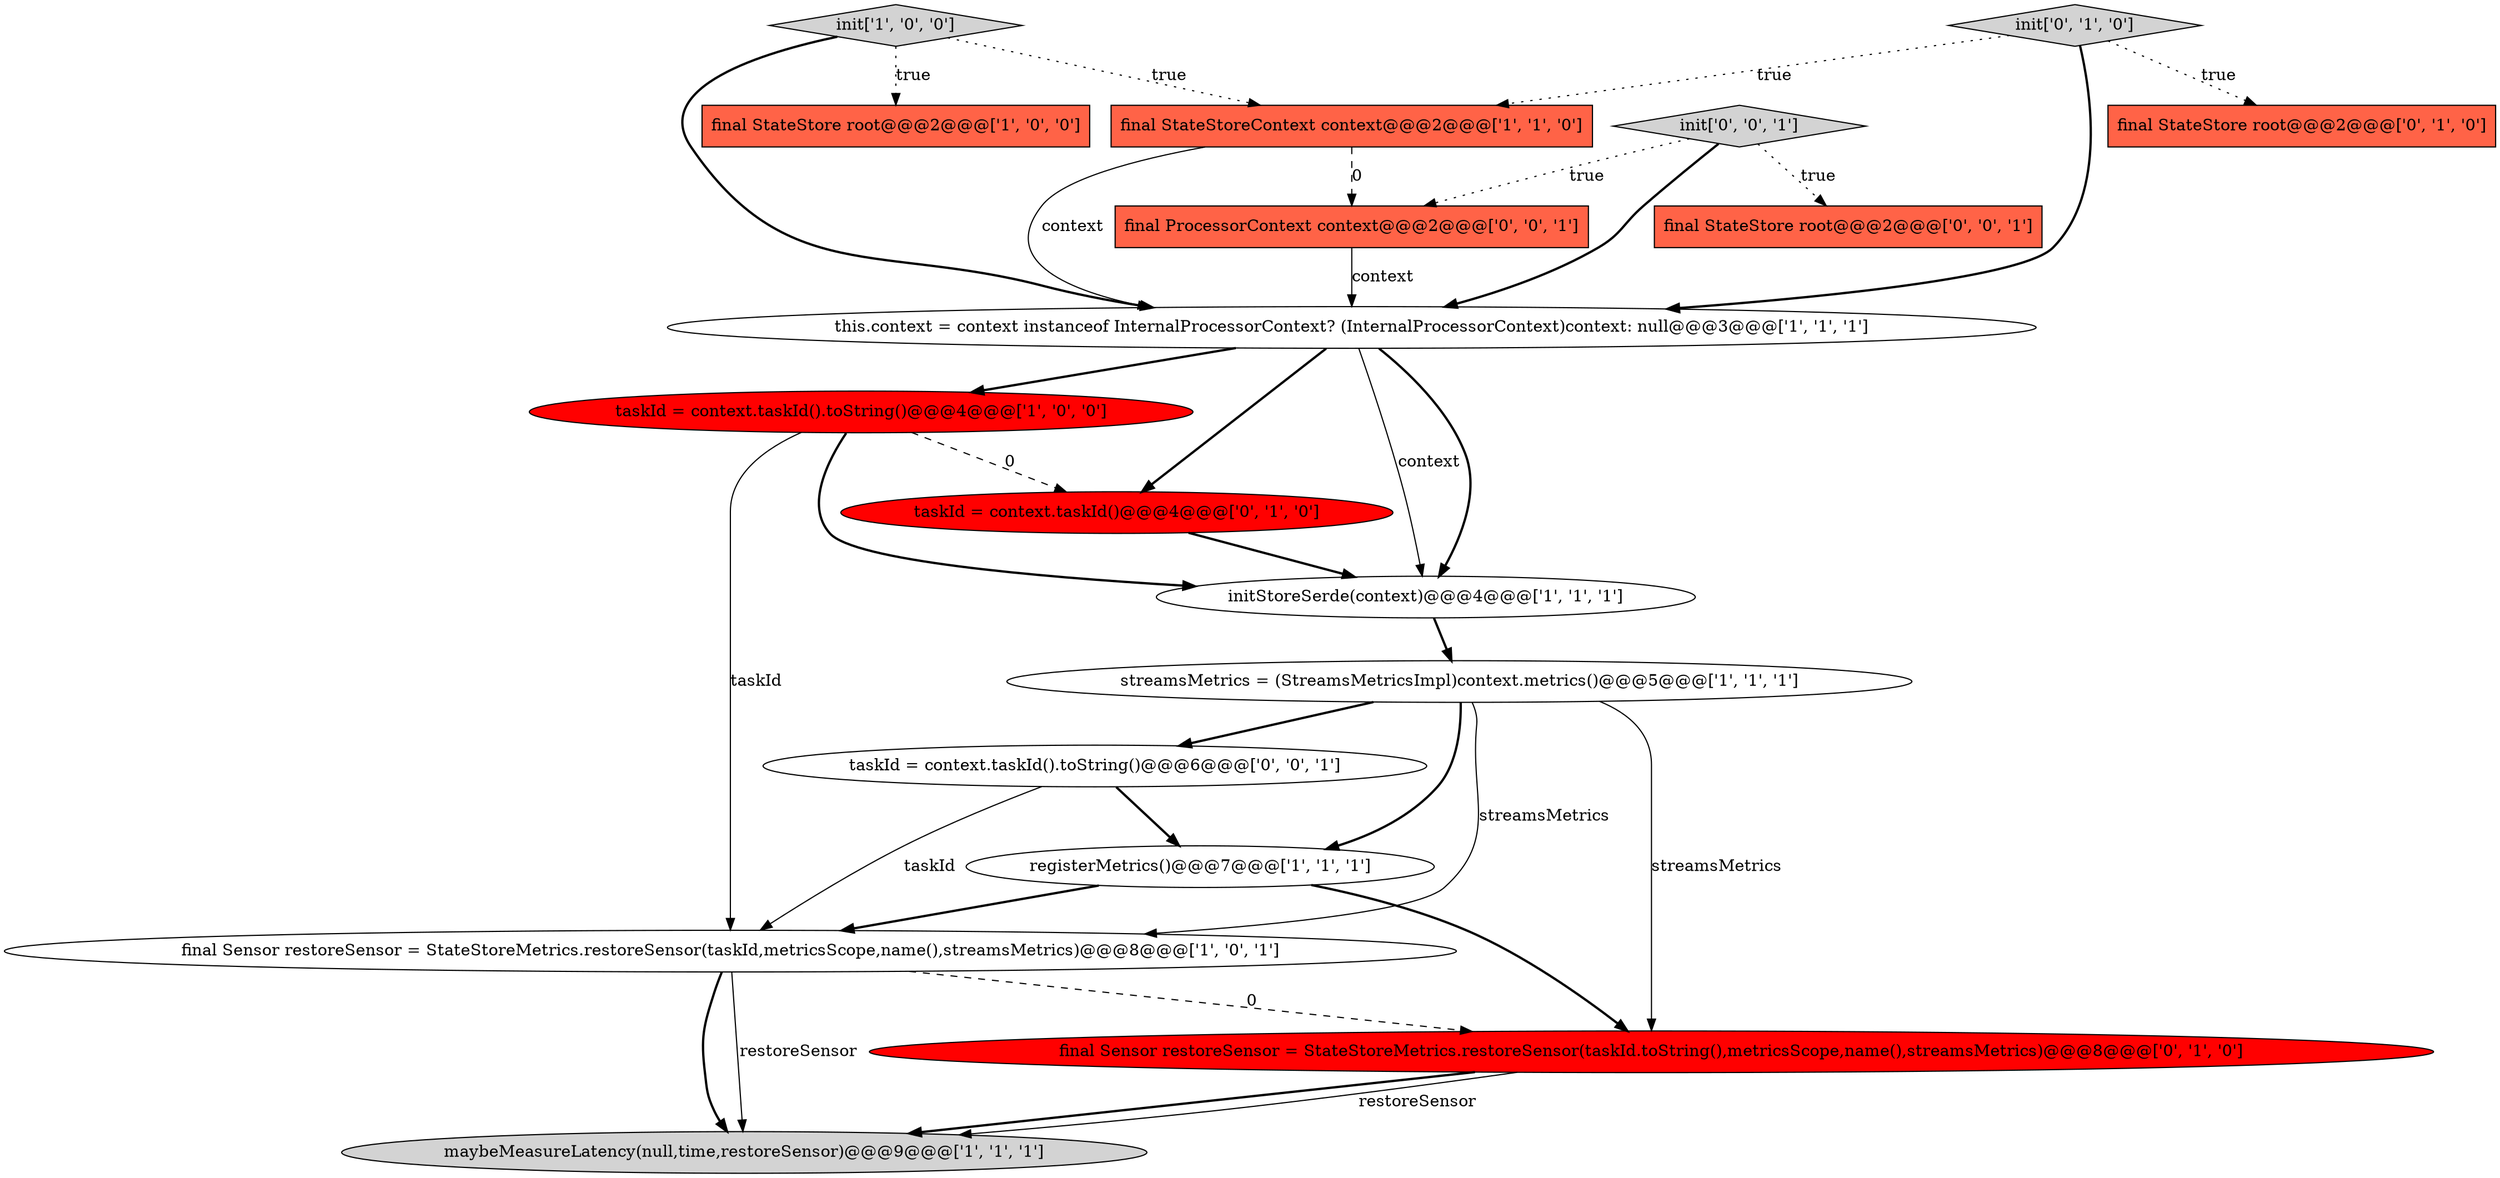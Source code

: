 digraph {
2 [style = filled, label = "this.context = context instanceof InternalProcessorContext? (InternalProcessorContext)context: null@@@3@@@['1', '1', '1']", fillcolor = white, shape = ellipse image = "AAA0AAABBB1BBB"];
13 [style = filled, label = "final Sensor restoreSensor = StateStoreMetrics.restoreSensor(taskId.toString(),metricsScope,name(),streamsMetrics)@@@8@@@['0', '1', '0']", fillcolor = red, shape = ellipse image = "AAA1AAABBB2BBB"];
6 [style = filled, label = "registerMetrics()@@@7@@@['1', '1', '1']", fillcolor = white, shape = ellipse image = "AAA0AAABBB1BBB"];
7 [style = filled, label = "streamsMetrics = (StreamsMetricsImpl)context.metrics()@@@5@@@['1', '1', '1']", fillcolor = white, shape = ellipse image = "AAA0AAABBB1BBB"];
1 [style = filled, label = "final StateStore root@@@2@@@['1', '0', '0']", fillcolor = tomato, shape = box image = "AAA0AAABBB1BBB"];
0 [style = filled, label = "init['1', '0', '0']", fillcolor = lightgray, shape = diamond image = "AAA0AAABBB1BBB"];
10 [style = filled, label = "final StateStore root@@@2@@@['0', '1', '0']", fillcolor = tomato, shape = box image = "AAA0AAABBB2BBB"];
3 [style = filled, label = "maybeMeasureLatency(null,time,restoreSensor)@@@9@@@['1', '1', '1']", fillcolor = lightgray, shape = ellipse image = "AAA0AAABBB1BBB"];
8 [style = filled, label = "final Sensor restoreSensor = StateStoreMetrics.restoreSensor(taskId,metricsScope,name(),streamsMetrics)@@@8@@@['1', '0', '1']", fillcolor = white, shape = ellipse image = "AAA0AAABBB1BBB"];
5 [style = filled, label = "initStoreSerde(context)@@@4@@@['1', '1', '1']", fillcolor = white, shape = ellipse image = "AAA0AAABBB1BBB"];
11 [style = filled, label = "taskId = context.taskId()@@@4@@@['0', '1', '0']", fillcolor = red, shape = ellipse image = "AAA1AAABBB2BBB"];
9 [style = filled, label = "final StateStoreContext context@@@2@@@['1', '1', '0']", fillcolor = tomato, shape = box image = "AAA0AAABBB1BBB"];
12 [style = filled, label = "init['0', '1', '0']", fillcolor = lightgray, shape = diamond image = "AAA0AAABBB2BBB"];
15 [style = filled, label = "taskId = context.taskId().toString()@@@6@@@['0', '0', '1']", fillcolor = white, shape = ellipse image = "AAA0AAABBB3BBB"];
17 [style = filled, label = "final ProcessorContext context@@@2@@@['0', '0', '1']", fillcolor = tomato, shape = box image = "AAA0AAABBB3BBB"];
16 [style = filled, label = "init['0', '0', '1']", fillcolor = lightgray, shape = diamond image = "AAA0AAABBB3BBB"];
14 [style = filled, label = "final StateStore root@@@2@@@['0', '0', '1']", fillcolor = tomato, shape = box image = "AAA0AAABBB3BBB"];
4 [style = filled, label = "taskId = context.taskId().toString()@@@4@@@['1', '0', '0']", fillcolor = red, shape = ellipse image = "AAA1AAABBB1BBB"];
2->5 [style = solid, label="context"];
16->17 [style = dotted, label="true"];
0->2 [style = bold, label=""];
8->3 [style = bold, label=""];
7->8 [style = solid, label="streamsMetrics"];
15->6 [style = bold, label=""];
16->2 [style = bold, label=""];
17->2 [style = solid, label="context"];
2->4 [style = bold, label=""];
8->13 [style = dashed, label="0"];
11->5 [style = bold, label=""];
12->2 [style = bold, label=""];
13->3 [style = bold, label=""];
8->3 [style = solid, label="restoreSensor"];
12->10 [style = dotted, label="true"];
9->2 [style = solid, label="context"];
6->13 [style = bold, label=""];
0->1 [style = dotted, label="true"];
9->17 [style = dashed, label="0"];
6->8 [style = bold, label=""];
7->6 [style = bold, label=""];
16->14 [style = dotted, label="true"];
15->8 [style = solid, label="taskId"];
5->7 [style = bold, label=""];
7->15 [style = bold, label=""];
4->11 [style = dashed, label="0"];
7->13 [style = solid, label="streamsMetrics"];
13->3 [style = solid, label="restoreSensor"];
4->8 [style = solid, label="taskId"];
4->5 [style = bold, label=""];
2->11 [style = bold, label=""];
0->9 [style = dotted, label="true"];
2->5 [style = bold, label=""];
12->9 [style = dotted, label="true"];
}
